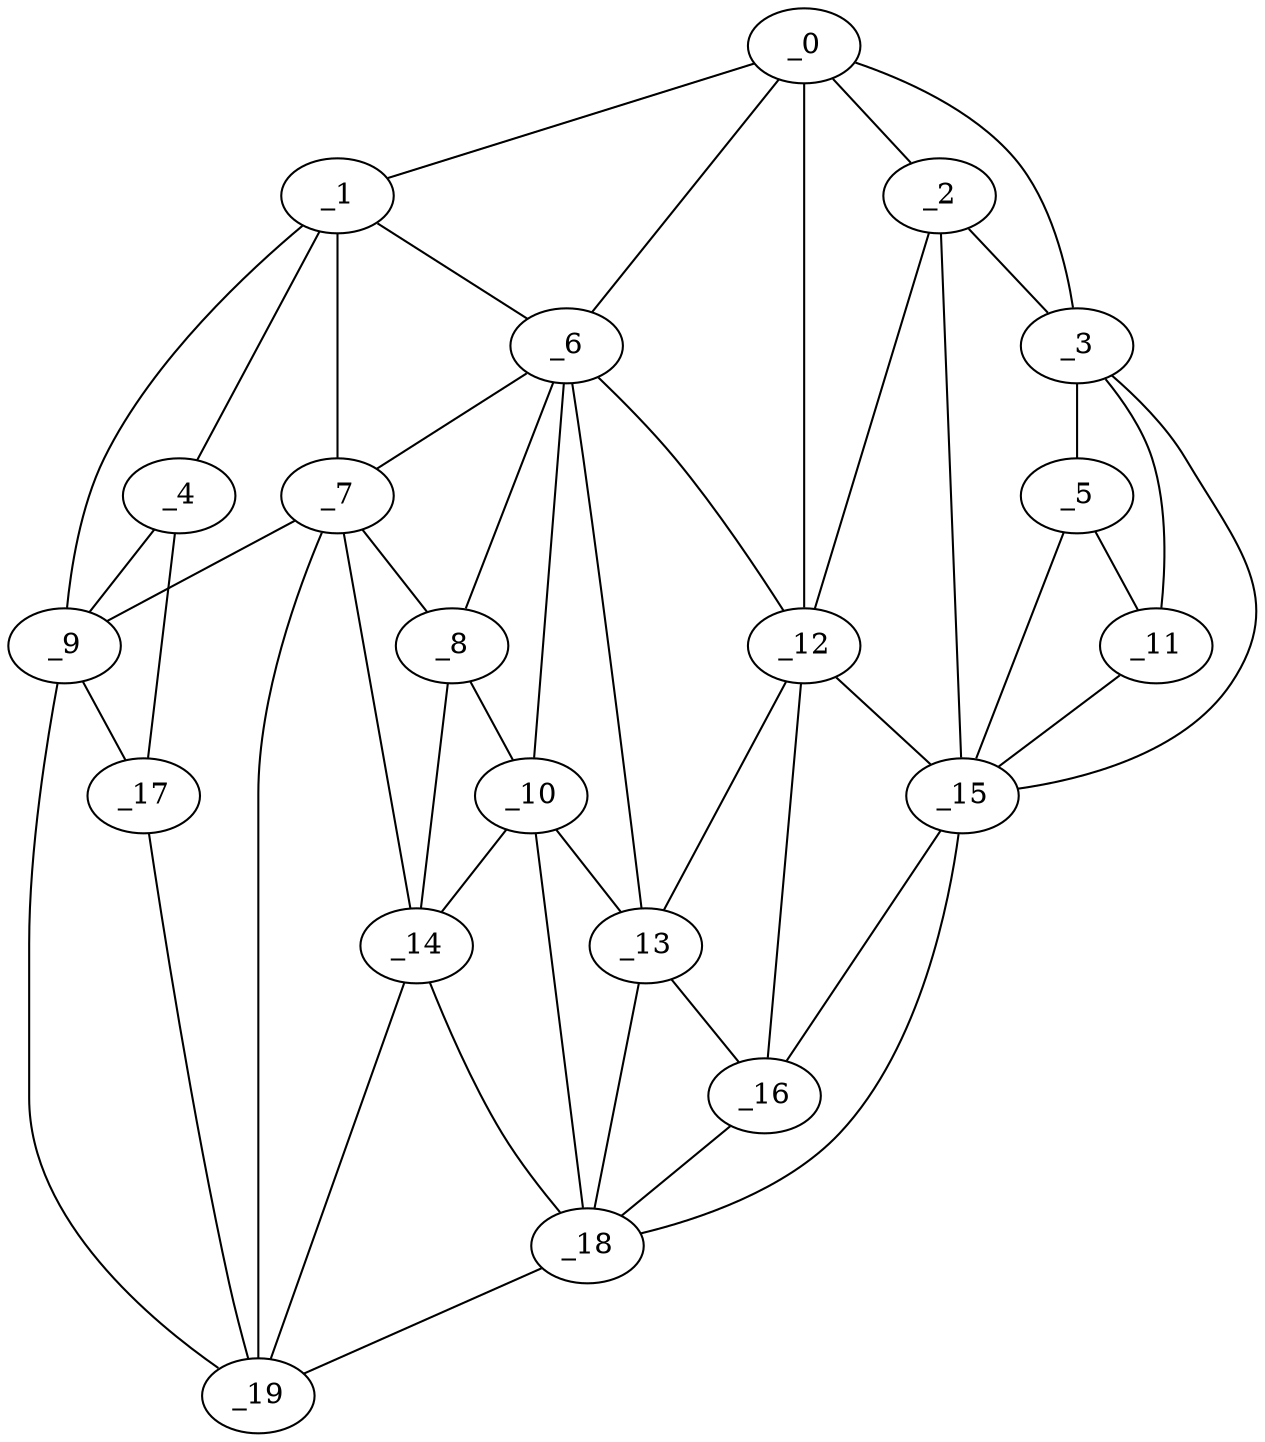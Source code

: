 graph "obj33__305.gxl" {
	_0	 [x=49,
		y=57];
	_1	 [x=50,
		y=122];
	_0 -- _1	 [valence=1];
	_2	 [x=52,
		y=49];
	_0 -- _2	 [valence=2];
	_3	 [x=55,
		y=35];
	_0 -- _3	 [valence=1];
	_6	 [x=65,
		y=84];
	_0 -- _6	 [valence=2];
	_12	 [x=76,
		y=66];
	_0 -- _12	 [valence=1];
	_4	 [x=55,
		y=123];
	_1 -- _4	 [valence=1];
	_1 -- _6	 [valence=2];
	_7	 [x=66,
		y=95];
	_1 -- _7	 [valence=1];
	_9	 [x=68,
		y=107];
	_1 -- _9	 [valence=2];
	_2 -- _3	 [valence=2];
	_2 -- _12	 [valence=2];
	_15	 [x=79,
		y=44];
	_2 -- _15	 [valence=2];
	_5	 [x=64,
		y=2];
	_3 -- _5	 [valence=1];
	_11	 [x=75,
		y=33];
	_3 -- _11	 [valence=2];
	_3 -- _15	 [valence=2];
	_4 -- _9	 [valence=2];
	_17	 [x=81,
		y=107];
	_4 -- _17	 [valence=1];
	_5 -- _11	 [valence=2];
	_5 -- _15	 [valence=1];
	_6 -- _7	 [valence=1];
	_8	 [x=67,
		y=89];
	_6 -- _8	 [valence=2];
	_10	 [x=72,
		y=84];
	_6 -- _10	 [valence=1];
	_6 -- _12	 [valence=2];
	_13	 [x=76,
		y=74];
	_6 -- _13	 [valence=1];
	_7 -- _8	 [valence=2];
	_7 -- _9	 [valence=2];
	_14	 [x=77,
		y=89];
	_7 -- _14	 [valence=2];
	_19	 [x=82,
		y=101];
	_7 -- _19	 [valence=2];
	_8 -- _10	 [valence=2];
	_8 -- _14	 [valence=2];
	_9 -- _17	 [valence=2];
	_9 -- _19	 [valence=1];
	_10 -- _13	 [valence=2];
	_10 -- _14	 [valence=2];
	_18	 [x=82,
		y=78];
	_10 -- _18	 [valence=2];
	_11 -- _15	 [valence=1];
	_12 -- _13	 [valence=1];
	_12 -- _15	 [valence=2];
	_16	 [x=81,
		y=67];
	_12 -- _16	 [valence=2];
	_13 -- _16	 [valence=2];
	_13 -- _18	 [valence=1];
	_14 -- _18	 [valence=2];
	_14 -- _19	 [valence=1];
	_15 -- _16	 [valence=1];
	_15 -- _18	 [valence=1];
	_16 -- _18	 [valence=1];
	_17 -- _19	 [valence=1];
	_18 -- _19	 [valence=1];
}
